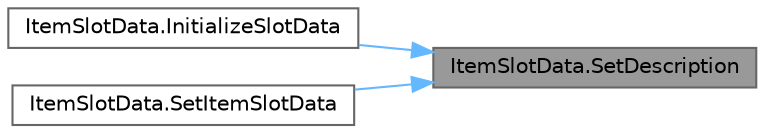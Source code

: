 digraph "ItemSlotData.SetDescription"
{
 // LATEX_PDF_SIZE
  bgcolor="transparent";
  edge [fontname=Helvetica,fontsize=10,labelfontname=Helvetica,labelfontsize=10];
  node [fontname=Helvetica,fontsize=10,shape=box,height=0.2,width=0.4];
  rankdir="RL";
  Node1 [id="Node000001",label="ItemSlotData.SetDescription",height=0.2,width=0.4,color="gray40", fillcolor="grey60", style="filled", fontcolor="black",tooltip=" "];
  Node1 -> Node2 [id="edge1_Node000001_Node000002",dir="back",color="steelblue1",style="solid",tooltip=" "];
  Node2 [id="Node000002",label="ItemSlotData.InitializeSlotData",height=0.2,width=0.4,color="grey40", fillcolor="white", style="filled",URL="$class_item_slot_data.html#a105d5dc5002914f5944f3c8e9c66ac8a",tooltip=" "];
  Node1 -> Node3 [id="edge2_Node000001_Node000003",dir="back",color="steelblue1",style="solid",tooltip=" "];
  Node3 [id="Node000003",label="ItemSlotData.SetItemSlotData",height=0.2,width=0.4,color="grey40", fillcolor="white", style="filled",URL="$class_item_slot_data.html#a7ea4021717735f1023a462908cc78e0f",tooltip=" "];
}
